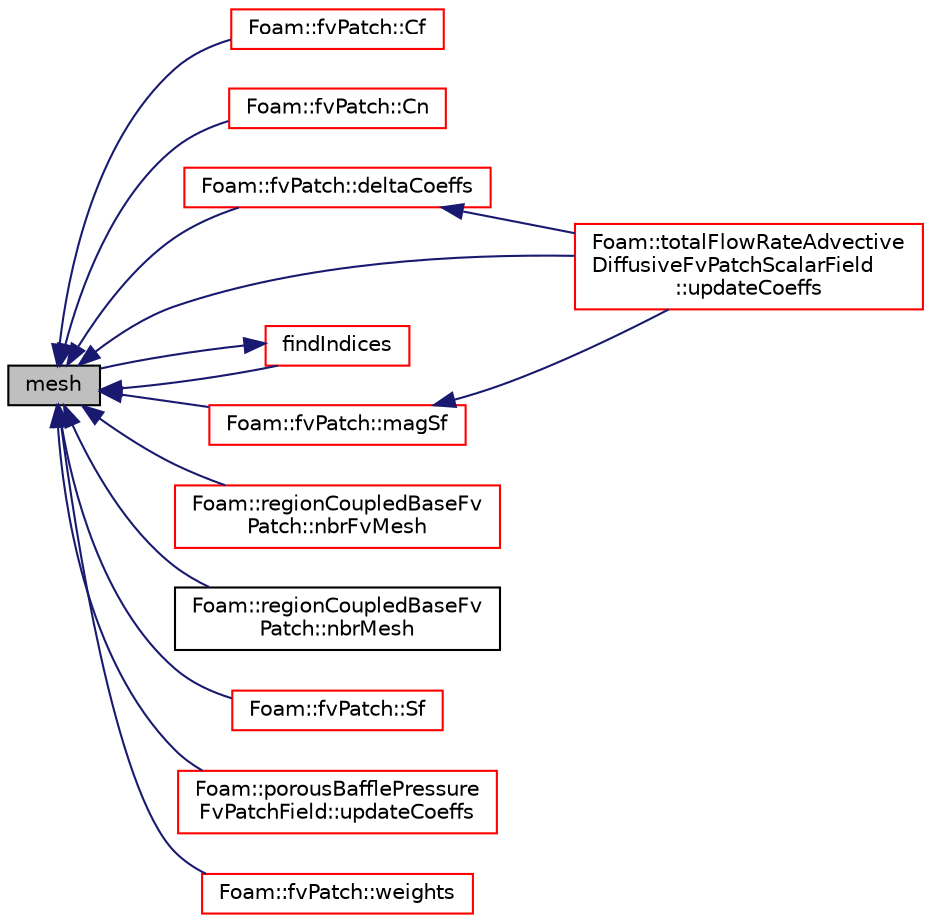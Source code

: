 digraph "mesh"
{
  bgcolor="transparent";
  edge [fontname="Helvetica",fontsize="10",labelfontname="Helvetica",labelfontsize="10"];
  node [fontname="Helvetica",fontsize="10",shape=record];
  rankdir="LR";
  Node1 [label="mesh",height=0.2,width=0.4,color="black", fillcolor="grey75", style="filled", fontcolor="black"];
  Node1 -> Node2 [dir="back",color="midnightblue",fontsize="10",style="solid",fontname="Helvetica"];
  Node2 [label="Foam::fvPatch::Cf",height=0.2,width=0.4,color="red",URL="$a00902.html#aae490bbff628cade44818839b3fe93bf",tooltip="Return face centres. "];
  Node1 -> Node3 [dir="back",color="midnightblue",fontsize="10",style="solid",fontname="Helvetica"];
  Node3 [label="Foam::fvPatch::Cn",height=0.2,width=0.4,color="red",URL="$a00902.html#a94b8646f3fa7eae7be87b04fd1b0293d",tooltip="Return neighbour cell centres. "];
  Node1 -> Node4 [dir="back",color="midnightblue",fontsize="10",style="solid",fontname="Helvetica"];
  Node4 [label="Foam::fvPatch::deltaCoeffs",height=0.2,width=0.4,color="red",URL="$a00902.html#a68566c15658234b1c4c972ff9bfcee26",tooltip="Return the face - cell distance coeffient. "];
  Node4 -> Node5 [dir="back",color="midnightblue",fontsize="10",style="solid",fontname="Helvetica"];
  Node5 [label="Foam::totalFlowRateAdvective\lDiffusiveFvPatchScalarField\l::updateCoeffs",height=0.2,width=0.4,color="red",URL="$a02731.html#a7e24eafac629d3733181cd942d4c902f",tooltip="Update the coefficients associated with the patch field. "];
  Node1 -> Node6 [dir="back",color="midnightblue",fontsize="10",style="solid",fontname="Helvetica"];
  Node6 [label="findIndices",height=0.2,width=0.4,color="red",URL="$a00886.html#a16f58abfaae10f3e592bcfb8dc2d1a20",tooltip="Find patch indices given a name. "];
  Node6 -> Node1 [dir="back",color="midnightblue",fontsize="10",style="solid",fontname="Helvetica"];
  Node1 -> Node7 [dir="back",color="midnightblue",fontsize="10",style="solid",fontname="Helvetica"];
  Node7 [label="Foam::fvPatch::magSf",height=0.2,width=0.4,color="red",URL="$a00902.html#af3911113e534bb184d697a9add80c55c",tooltip="Return face area magnitudes. "];
  Node7 -> Node5 [dir="back",color="midnightblue",fontsize="10",style="solid",fontname="Helvetica"];
  Node1 -> Node8 [dir="back",color="midnightblue",fontsize="10",style="solid",fontname="Helvetica"];
  Node8 [label="Foam::regionCoupledBaseFv\lPatch::nbrFvMesh",height=0.2,width=0.4,color="red",URL="$a02177.html#a1b5042a0b7ff71c6c08eec863b539718",tooltip="Returns fvMesh. "];
  Node1 -> Node9 [dir="back",color="midnightblue",fontsize="10",style="solid",fontname="Helvetica"];
  Node9 [label="Foam::regionCoupledBaseFv\lPatch::nbrMesh",height=0.2,width=0.4,color="black",URL="$a02177.html#afe312951e2f813f117176130b024f8ba",tooltip="Returns neighbour polyMesh. "];
  Node1 -> Node10 [dir="back",color="midnightblue",fontsize="10",style="solid",fontname="Helvetica"];
  Node10 [label="Foam::fvPatch::Sf",height=0.2,width=0.4,color="red",URL="$a00902.html#a3113bc602401d965fc6f373b993f0690",tooltip="Return face area vectors. "];
  Node1 -> Node5 [dir="back",color="midnightblue",fontsize="10",style="solid",fontname="Helvetica"];
  Node1 -> Node11 [dir="back",color="midnightblue",fontsize="10",style="solid",fontname="Helvetica"];
  Node11 [label="Foam::porousBafflePressure\lFvPatchField::updateCoeffs",height=0.2,width=0.4,color="red",URL="$a01985.html#a7e24eafac629d3733181cd942d4c902f",tooltip="Update the coefficients associated with the patch field. "];
  Node1 -> Node12 [dir="back",color="midnightblue",fontsize="10",style="solid",fontname="Helvetica"];
  Node12 [label="Foam::fvPatch::weights",height=0.2,width=0.4,color="red",URL="$a00902.html#ad4c3367f0165da9306aa5c0f232a78bd",tooltip="Return patch weighting factors. "];
}
